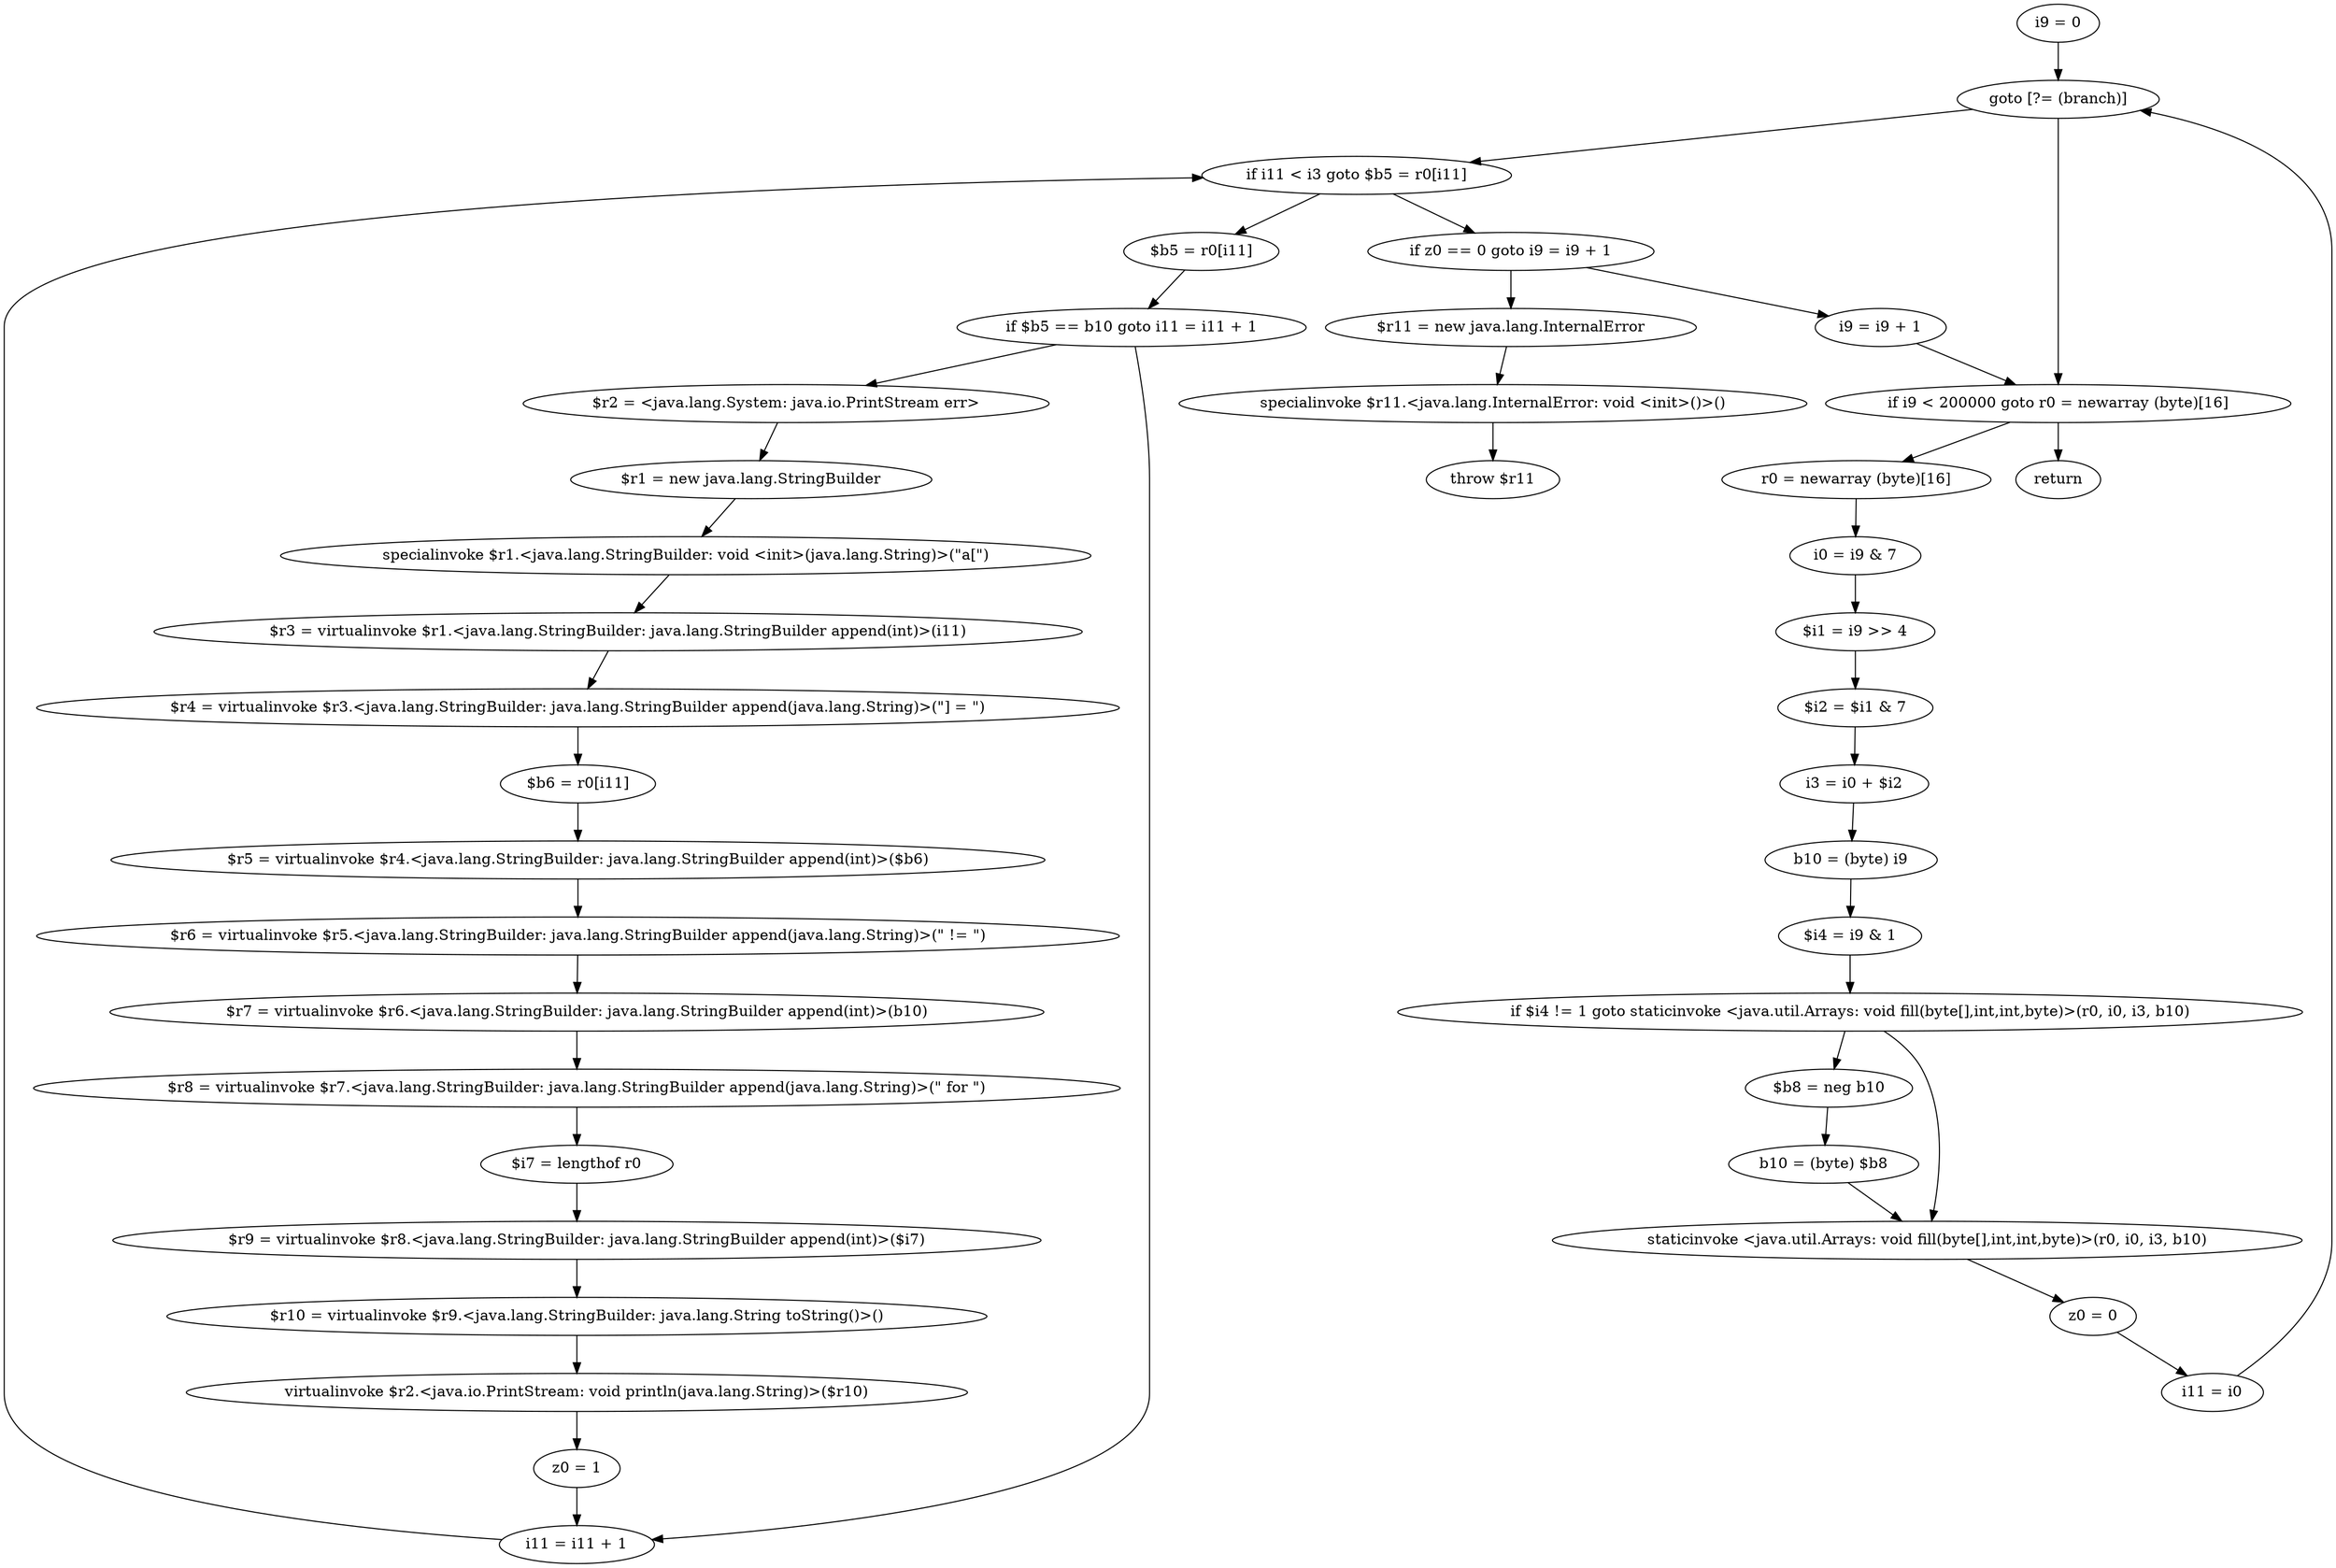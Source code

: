 digraph "unitGraph" {
    "i9 = 0"
    "goto [?= (branch)]"
    "r0 = newarray (byte)[16]"
    "i0 = i9 & 7"
    "$i1 = i9 >> 4"
    "$i2 = $i1 & 7"
    "i3 = i0 + $i2"
    "b10 = (byte) i9"
    "$i4 = i9 & 1"
    "if $i4 != 1 goto staticinvoke <java.util.Arrays: void fill(byte[],int,int,byte)>(r0, i0, i3, b10)"
    "$b8 = neg b10"
    "b10 = (byte) $b8"
    "staticinvoke <java.util.Arrays: void fill(byte[],int,int,byte)>(r0, i0, i3, b10)"
    "z0 = 0"
    "i11 = i0"
    "$b5 = r0[i11]"
    "if $b5 == b10 goto i11 = i11 + 1"
    "$r2 = <java.lang.System: java.io.PrintStream err>"
    "$r1 = new java.lang.StringBuilder"
    "specialinvoke $r1.<java.lang.StringBuilder: void <init>(java.lang.String)>(\"a[\")"
    "$r3 = virtualinvoke $r1.<java.lang.StringBuilder: java.lang.StringBuilder append(int)>(i11)"
    "$r4 = virtualinvoke $r3.<java.lang.StringBuilder: java.lang.StringBuilder append(java.lang.String)>(\"] = \")"
    "$b6 = r0[i11]"
    "$r5 = virtualinvoke $r4.<java.lang.StringBuilder: java.lang.StringBuilder append(int)>($b6)"
    "$r6 = virtualinvoke $r5.<java.lang.StringBuilder: java.lang.StringBuilder append(java.lang.String)>(\" != \")"
    "$r7 = virtualinvoke $r6.<java.lang.StringBuilder: java.lang.StringBuilder append(int)>(b10)"
    "$r8 = virtualinvoke $r7.<java.lang.StringBuilder: java.lang.StringBuilder append(java.lang.String)>(\" for \")"
    "$i7 = lengthof r0"
    "$r9 = virtualinvoke $r8.<java.lang.StringBuilder: java.lang.StringBuilder append(int)>($i7)"
    "$r10 = virtualinvoke $r9.<java.lang.StringBuilder: java.lang.String toString()>()"
    "virtualinvoke $r2.<java.io.PrintStream: void println(java.lang.String)>($r10)"
    "z0 = 1"
    "i11 = i11 + 1"
    "if i11 < i3 goto $b5 = r0[i11]"
    "if z0 == 0 goto i9 = i9 + 1"
    "$r11 = new java.lang.InternalError"
    "specialinvoke $r11.<java.lang.InternalError: void <init>()>()"
    "throw $r11"
    "i9 = i9 + 1"
    "if i9 < 200000 goto r0 = newarray (byte)[16]"
    "return"
    "i9 = 0"->"goto [?= (branch)]";
    "goto [?= (branch)]"->"if i9 < 200000 goto r0 = newarray (byte)[16]";
    "r0 = newarray (byte)[16]"->"i0 = i9 & 7";
    "i0 = i9 & 7"->"$i1 = i9 >> 4";
    "$i1 = i9 >> 4"->"$i2 = $i1 & 7";
    "$i2 = $i1 & 7"->"i3 = i0 + $i2";
    "i3 = i0 + $i2"->"b10 = (byte) i9";
    "b10 = (byte) i9"->"$i4 = i9 & 1";
    "$i4 = i9 & 1"->"if $i4 != 1 goto staticinvoke <java.util.Arrays: void fill(byte[],int,int,byte)>(r0, i0, i3, b10)";
    "if $i4 != 1 goto staticinvoke <java.util.Arrays: void fill(byte[],int,int,byte)>(r0, i0, i3, b10)"->"$b8 = neg b10";
    "if $i4 != 1 goto staticinvoke <java.util.Arrays: void fill(byte[],int,int,byte)>(r0, i0, i3, b10)"->"staticinvoke <java.util.Arrays: void fill(byte[],int,int,byte)>(r0, i0, i3, b10)";
    "$b8 = neg b10"->"b10 = (byte) $b8";
    "b10 = (byte) $b8"->"staticinvoke <java.util.Arrays: void fill(byte[],int,int,byte)>(r0, i0, i3, b10)";
    "staticinvoke <java.util.Arrays: void fill(byte[],int,int,byte)>(r0, i0, i3, b10)"->"z0 = 0";
    "z0 = 0"->"i11 = i0";
    "i11 = i0"->"goto [?= (branch)]";
    "goto [?= (branch)]"->"if i11 < i3 goto $b5 = r0[i11]";
    "$b5 = r0[i11]"->"if $b5 == b10 goto i11 = i11 + 1";
    "if $b5 == b10 goto i11 = i11 + 1"->"$r2 = <java.lang.System: java.io.PrintStream err>";
    "if $b5 == b10 goto i11 = i11 + 1"->"i11 = i11 + 1";
    "$r2 = <java.lang.System: java.io.PrintStream err>"->"$r1 = new java.lang.StringBuilder";
    "$r1 = new java.lang.StringBuilder"->"specialinvoke $r1.<java.lang.StringBuilder: void <init>(java.lang.String)>(\"a[\")";
    "specialinvoke $r1.<java.lang.StringBuilder: void <init>(java.lang.String)>(\"a[\")"->"$r3 = virtualinvoke $r1.<java.lang.StringBuilder: java.lang.StringBuilder append(int)>(i11)";
    "$r3 = virtualinvoke $r1.<java.lang.StringBuilder: java.lang.StringBuilder append(int)>(i11)"->"$r4 = virtualinvoke $r3.<java.lang.StringBuilder: java.lang.StringBuilder append(java.lang.String)>(\"] = \")";
    "$r4 = virtualinvoke $r3.<java.lang.StringBuilder: java.lang.StringBuilder append(java.lang.String)>(\"] = \")"->"$b6 = r0[i11]";
    "$b6 = r0[i11]"->"$r5 = virtualinvoke $r4.<java.lang.StringBuilder: java.lang.StringBuilder append(int)>($b6)";
    "$r5 = virtualinvoke $r4.<java.lang.StringBuilder: java.lang.StringBuilder append(int)>($b6)"->"$r6 = virtualinvoke $r5.<java.lang.StringBuilder: java.lang.StringBuilder append(java.lang.String)>(\" != \")";
    "$r6 = virtualinvoke $r5.<java.lang.StringBuilder: java.lang.StringBuilder append(java.lang.String)>(\" != \")"->"$r7 = virtualinvoke $r6.<java.lang.StringBuilder: java.lang.StringBuilder append(int)>(b10)";
    "$r7 = virtualinvoke $r6.<java.lang.StringBuilder: java.lang.StringBuilder append(int)>(b10)"->"$r8 = virtualinvoke $r7.<java.lang.StringBuilder: java.lang.StringBuilder append(java.lang.String)>(\" for \")";
    "$r8 = virtualinvoke $r7.<java.lang.StringBuilder: java.lang.StringBuilder append(java.lang.String)>(\" for \")"->"$i7 = lengthof r0";
    "$i7 = lengthof r0"->"$r9 = virtualinvoke $r8.<java.lang.StringBuilder: java.lang.StringBuilder append(int)>($i7)";
    "$r9 = virtualinvoke $r8.<java.lang.StringBuilder: java.lang.StringBuilder append(int)>($i7)"->"$r10 = virtualinvoke $r9.<java.lang.StringBuilder: java.lang.String toString()>()";
    "$r10 = virtualinvoke $r9.<java.lang.StringBuilder: java.lang.String toString()>()"->"virtualinvoke $r2.<java.io.PrintStream: void println(java.lang.String)>($r10)";
    "virtualinvoke $r2.<java.io.PrintStream: void println(java.lang.String)>($r10)"->"z0 = 1";
    "z0 = 1"->"i11 = i11 + 1";
    "i11 = i11 + 1"->"if i11 < i3 goto $b5 = r0[i11]";
    "if i11 < i3 goto $b5 = r0[i11]"->"if z0 == 0 goto i9 = i9 + 1";
    "if i11 < i3 goto $b5 = r0[i11]"->"$b5 = r0[i11]";
    "if z0 == 0 goto i9 = i9 + 1"->"$r11 = new java.lang.InternalError";
    "if z0 == 0 goto i9 = i9 + 1"->"i9 = i9 + 1";
    "$r11 = new java.lang.InternalError"->"specialinvoke $r11.<java.lang.InternalError: void <init>()>()";
    "specialinvoke $r11.<java.lang.InternalError: void <init>()>()"->"throw $r11";
    "i9 = i9 + 1"->"if i9 < 200000 goto r0 = newarray (byte)[16]";
    "if i9 < 200000 goto r0 = newarray (byte)[16]"->"return";
    "if i9 < 200000 goto r0 = newarray (byte)[16]"->"r0 = newarray (byte)[16]";
}
